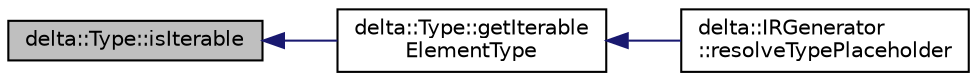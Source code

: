 digraph "delta::Type::isIterable"
{
  edge [fontname="Helvetica",fontsize="10",labelfontname="Helvetica",labelfontsize="10"];
  node [fontname="Helvetica",fontsize="10",shape=record];
  rankdir="LR";
  Node384 [label="delta::Type::isIterable",height=0.2,width=0.4,color="black", fillcolor="grey75", style="filled", fontcolor="black"];
  Node384 -> Node385 [dir="back",color="midnightblue",fontsize="10",style="solid",fontname="Helvetica"];
  Node385 [label="delta::Type::getIterable\lElementType",height=0.2,width=0.4,color="black", fillcolor="white", style="filled",URL="$structdelta_1_1_type.html#a4f79fd97173997594b72111e760f9c21"];
  Node385 -> Node386 [dir="back",color="midnightblue",fontsize="10",style="solid",fontname="Helvetica"];
  Node386 [label="delta::IRGenerator\l::resolveTypePlaceholder",height=0.2,width=0.4,color="black", fillcolor="white", style="filled",URL="$classdelta_1_1_i_r_generator.html#a3dcb9317d090022c47d62a2df03c46f7"];
}
